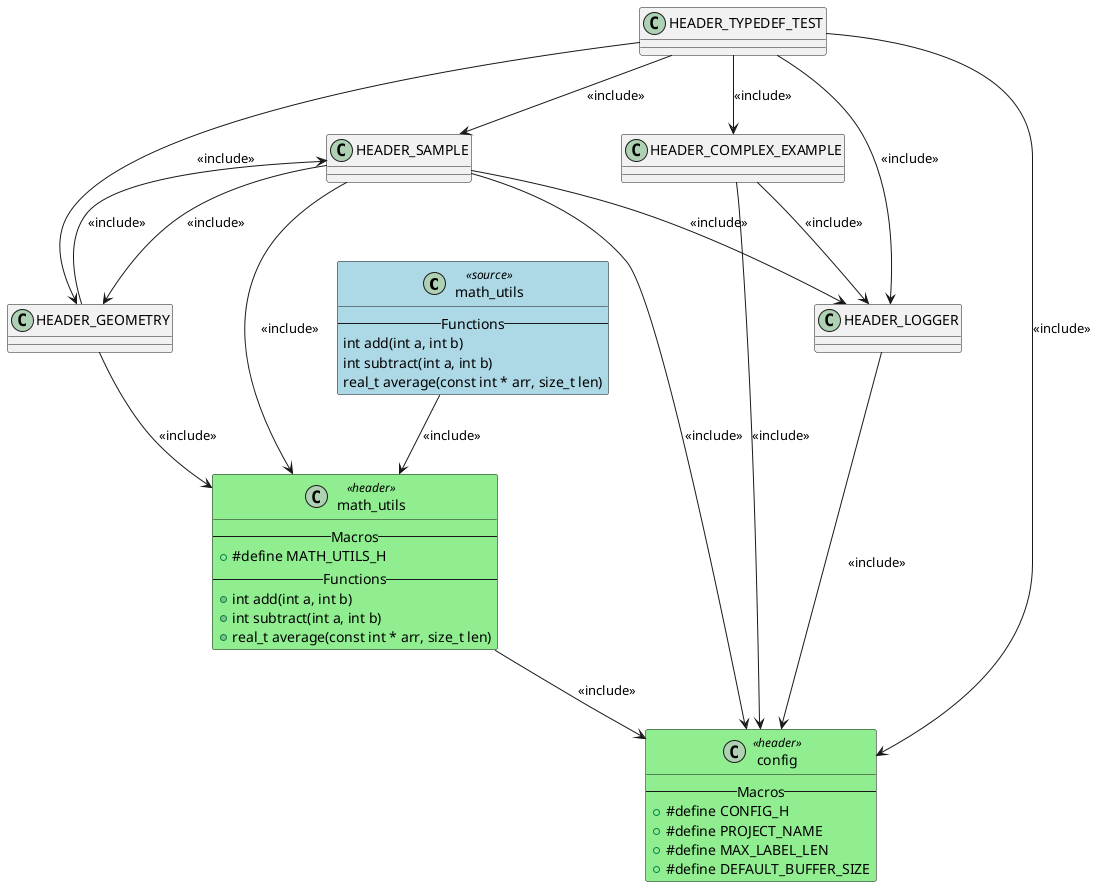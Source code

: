 @startuml math_utils

class "math_utils" as MATH_UTILS <<source>> #LightBlue
{
    -- Functions --
    int add(int a, int b)
    int subtract(int a, int b)
    real_t average(const int * arr, size_t len)
}

class "math_utils" as HEADER_MATH_UTILS <<header>> #LightGreen
{
    -- Macros --
    + #define MATH_UTILS_H
    -- Functions --
    + int add(int a, int b)
    + int subtract(int a, int b)
    + real_t average(const int * arr, size_t len)
}

class "config" as HEADER_CONFIG <<header>> #LightGreen
{
    -- Macros --
    + #define CONFIG_H
    + #define PROJECT_NAME
    + #define MAX_LABEL_LEN
    + #define DEFAULT_BUFFER_SIZE
}

HEADER_MATH_UTILS --> HEADER_CONFIG : <<include>>
HEADER_COMPLEX_EXAMPLE --> HEADER_CONFIG : <<include>>
HEADER_COMPLEX_EXAMPLE --> HEADER_LOGGER : <<include>>
HEADER_GEOMETRY --> HEADER_SAMPLE : <<include>>
HEADER_GEOMETRY --> HEADER_MATH_UTILS : <<include>>
HEADER_LOGGER --> HEADER_CONFIG : <<include>>
HEADER_SAMPLE --> HEADER_MATH_UTILS : <<include>>
HEADER_SAMPLE --> HEADER_LOGGER : <<include>>
HEADER_SAMPLE --> HEADER_GEOMETRY : <<include>>
HEADER_SAMPLE --> HEADER_CONFIG : <<include>>
HEADER_TYPEDEF_TEST --> HEADER_COMPLEX_EXAMPLE : <<include>>
HEADER_TYPEDEF_TEST --> HEADER_GEOMETRY : <<include>>
HEADER_TYPEDEF_TEST --> HEADER_LOGGER : <<include>>
HEADER_TYPEDEF_TEST --> HEADER_SAMPLE : <<include>>
HEADER_TYPEDEF_TEST --> HEADER_CONFIG : <<include>>
MATH_UTILS --> HEADER_MATH_UTILS : <<include>>

@enduml